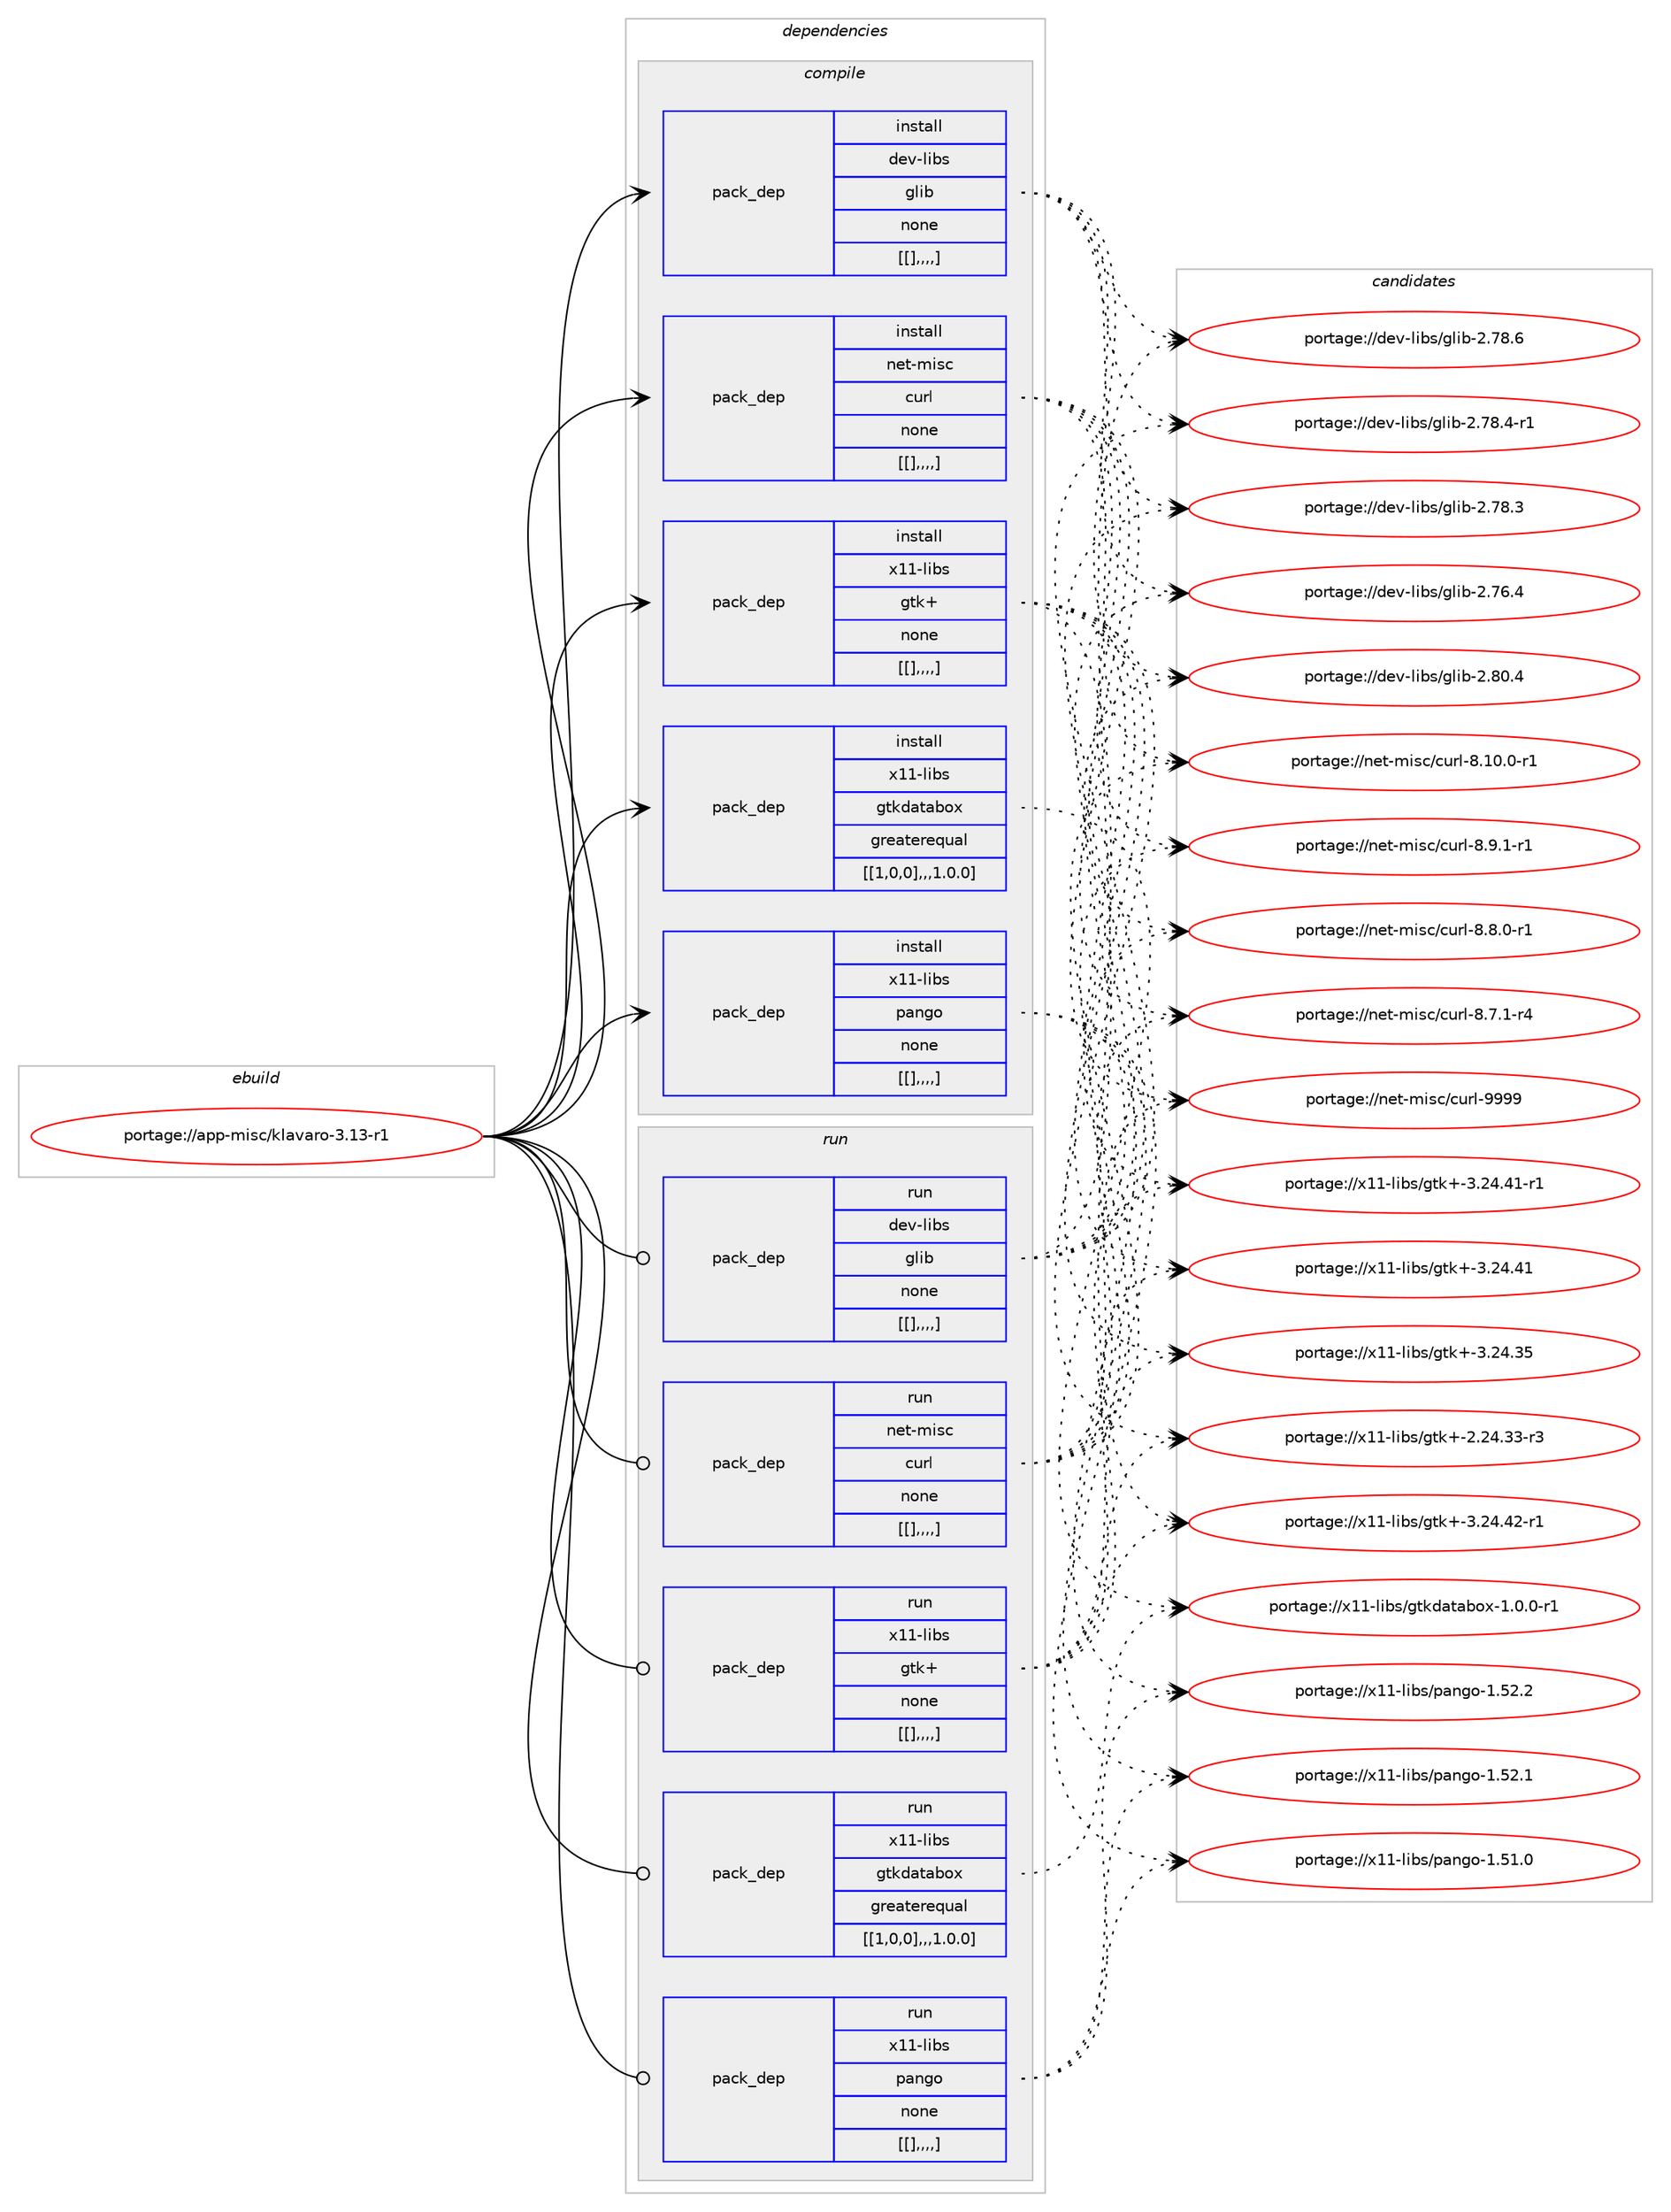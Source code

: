 digraph prolog {

# *************
# Graph options
# *************

newrank=true;
concentrate=true;
compound=true;
graph [rankdir=LR,fontname=Helvetica,fontsize=10,ranksep=1.5];#, ranksep=2.5, nodesep=0.2];
edge  [arrowhead=vee];
node  [fontname=Helvetica,fontsize=10];

# **********
# The ebuild
# **********

subgraph cluster_leftcol {
color=gray;
label=<<i>ebuild</i>>;
id [label="portage://app-misc/klavaro-3.13-r1", color=red, width=4, href="../app-misc/klavaro-3.13-r1.svg"];
}

# ****************
# The dependencies
# ****************

subgraph cluster_midcol {
color=gray;
label=<<i>dependencies</i>>;
subgraph cluster_compile {
fillcolor="#eeeeee";
style=filled;
label=<<i>compile</i>>;
subgraph pack29564 {
dependency42239 [label=<<TABLE BORDER="0" CELLBORDER="1" CELLSPACING="0" CELLPADDING="4" WIDTH="220"><TR><TD ROWSPAN="6" CELLPADDING="30">pack_dep</TD></TR><TR><TD WIDTH="110">install</TD></TR><TR><TD>dev-libs</TD></TR><TR><TD>glib</TD></TR><TR><TD>none</TD></TR><TR><TD>[[],,,,]</TD></TR></TABLE>>, shape=none, color=blue];
}
id:e -> dependency42239:w [weight=20,style="solid",arrowhead="vee"];
subgraph pack29565 {
dependency42240 [label=<<TABLE BORDER="0" CELLBORDER="1" CELLSPACING="0" CELLPADDING="4" WIDTH="220"><TR><TD ROWSPAN="6" CELLPADDING="30">pack_dep</TD></TR><TR><TD WIDTH="110">install</TD></TR><TR><TD>net-misc</TD></TR><TR><TD>curl</TD></TR><TR><TD>none</TD></TR><TR><TD>[[],,,,]</TD></TR></TABLE>>, shape=none, color=blue];
}
id:e -> dependency42240:w [weight=20,style="solid",arrowhead="vee"];
subgraph pack29566 {
dependency42241 [label=<<TABLE BORDER="0" CELLBORDER="1" CELLSPACING="0" CELLPADDING="4" WIDTH="220"><TR><TD ROWSPAN="6" CELLPADDING="30">pack_dep</TD></TR><TR><TD WIDTH="110">install</TD></TR><TR><TD>x11-libs</TD></TR><TR><TD>gtk+</TD></TR><TR><TD>none</TD></TR><TR><TD>[[],,,,]</TD></TR></TABLE>>, shape=none, color=blue];
}
id:e -> dependency42241:w [weight=20,style="solid",arrowhead="vee"];
subgraph pack29567 {
dependency42242 [label=<<TABLE BORDER="0" CELLBORDER="1" CELLSPACING="0" CELLPADDING="4" WIDTH="220"><TR><TD ROWSPAN="6" CELLPADDING="30">pack_dep</TD></TR><TR><TD WIDTH="110">install</TD></TR><TR><TD>x11-libs</TD></TR><TR><TD>gtkdatabox</TD></TR><TR><TD>greaterequal</TD></TR><TR><TD>[[1,0,0],,,1.0.0]</TD></TR></TABLE>>, shape=none, color=blue];
}
id:e -> dependency42242:w [weight=20,style="solid",arrowhead="vee"];
subgraph pack29568 {
dependency42243 [label=<<TABLE BORDER="0" CELLBORDER="1" CELLSPACING="0" CELLPADDING="4" WIDTH="220"><TR><TD ROWSPAN="6" CELLPADDING="30">pack_dep</TD></TR><TR><TD WIDTH="110">install</TD></TR><TR><TD>x11-libs</TD></TR><TR><TD>pango</TD></TR><TR><TD>none</TD></TR><TR><TD>[[],,,,]</TD></TR></TABLE>>, shape=none, color=blue];
}
id:e -> dependency42243:w [weight=20,style="solid",arrowhead="vee"];
}
subgraph cluster_compileandrun {
fillcolor="#eeeeee";
style=filled;
label=<<i>compile and run</i>>;
}
subgraph cluster_run {
fillcolor="#eeeeee";
style=filled;
label=<<i>run</i>>;
subgraph pack29569 {
dependency42244 [label=<<TABLE BORDER="0" CELLBORDER="1" CELLSPACING="0" CELLPADDING="4" WIDTH="220"><TR><TD ROWSPAN="6" CELLPADDING="30">pack_dep</TD></TR><TR><TD WIDTH="110">run</TD></TR><TR><TD>dev-libs</TD></TR><TR><TD>glib</TD></TR><TR><TD>none</TD></TR><TR><TD>[[],,,,]</TD></TR></TABLE>>, shape=none, color=blue];
}
id:e -> dependency42244:w [weight=20,style="solid",arrowhead="odot"];
subgraph pack29570 {
dependency42245 [label=<<TABLE BORDER="0" CELLBORDER="1" CELLSPACING="0" CELLPADDING="4" WIDTH="220"><TR><TD ROWSPAN="6" CELLPADDING="30">pack_dep</TD></TR><TR><TD WIDTH="110">run</TD></TR><TR><TD>net-misc</TD></TR><TR><TD>curl</TD></TR><TR><TD>none</TD></TR><TR><TD>[[],,,,]</TD></TR></TABLE>>, shape=none, color=blue];
}
id:e -> dependency42245:w [weight=20,style="solid",arrowhead="odot"];
subgraph pack29571 {
dependency42246 [label=<<TABLE BORDER="0" CELLBORDER="1" CELLSPACING="0" CELLPADDING="4" WIDTH="220"><TR><TD ROWSPAN="6" CELLPADDING="30">pack_dep</TD></TR><TR><TD WIDTH="110">run</TD></TR><TR><TD>x11-libs</TD></TR><TR><TD>gtk+</TD></TR><TR><TD>none</TD></TR><TR><TD>[[],,,,]</TD></TR></TABLE>>, shape=none, color=blue];
}
id:e -> dependency42246:w [weight=20,style="solid",arrowhead="odot"];
subgraph pack29572 {
dependency42247 [label=<<TABLE BORDER="0" CELLBORDER="1" CELLSPACING="0" CELLPADDING="4" WIDTH="220"><TR><TD ROWSPAN="6" CELLPADDING="30">pack_dep</TD></TR><TR><TD WIDTH="110">run</TD></TR><TR><TD>x11-libs</TD></TR><TR><TD>gtkdatabox</TD></TR><TR><TD>greaterequal</TD></TR><TR><TD>[[1,0,0],,,1.0.0]</TD></TR></TABLE>>, shape=none, color=blue];
}
id:e -> dependency42247:w [weight=20,style="solid",arrowhead="odot"];
subgraph pack29573 {
dependency42248 [label=<<TABLE BORDER="0" CELLBORDER="1" CELLSPACING="0" CELLPADDING="4" WIDTH="220"><TR><TD ROWSPAN="6" CELLPADDING="30">pack_dep</TD></TR><TR><TD WIDTH="110">run</TD></TR><TR><TD>x11-libs</TD></TR><TR><TD>pango</TD></TR><TR><TD>none</TD></TR><TR><TD>[[],,,,]</TD></TR></TABLE>>, shape=none, color=blue];
}
id:e -> dependency42248:w [weight=20,style="solid",arrowhead="odot"];
}
}

# **************
# The candidates
# **************

subgraph cluster_choices {
rank=same;
color=gray;
label=<<i>candidates</i>>;

subgraph choice29564 {
color=black;
nodesep=1;
choice1001011184510810598115471031081059845504656484652 [label="portage://dev-libs/glib-2.80.4", color=red, width=4,href="../dev-libs/glib-2.80.4.svg"];
choice1001011184510810598115471031081059845504655564654 [label="portage://dev-libs/glib-2.78.6", color=red, width=4,href="../dev-libs/glib-2.78.6.svg"];
choice10010111845108105981154710310810598455046555646524511449 [label="portage://dev-libs/glib-2.78.4-r1", color=red, width=4,href="../dev-libs/glib-2.78.4-r1.svg"];
choice1001011184510810598115471031081059845504655564651 [label="portage://dev-libs/glib-2.78.3", color=red, width=4,href="../dev-libs/glib-2.78.3.svg"];
choice1001011184510810598115471031081059845504655544652 [label="portage://dev-libs/glib-2.76.4", color=red, width=4,href="../dev-libs/glib-2.76.4.svg"];
dependency42239:e -> choice1001011184510810598115471031081059845504656484652:w [style=dotted,weight="100"];
dependency42239:e -> choice1001011184510810598115471031081059845504655564654:w [style=dotted,weight="100"];
dependency42239:e -> choice10010111845108105981154710310810598455046555646524511449:w [style=dotted,weight="100"];
dependency42239:e -> choice1001011184510810598115471031081059845504655564651:w [style=dotted,weight="100"];
dependency42239:e -> choice1001011184510810598115471031081059845504655544652:w [style=dotted,weight="100"];
}
subgraph choice29565 {
color=black;
nodesep=1;
choice110101116451091051159947991171141084557575757 [label="portage://net-misc/curl-9999", color=red, width=4,href="../net-misc/curl-9999.svg"];
choice11010111645109105115994799117114108455646494846484511449 [label="portage://net-misc/curl-8.10.0-r1", color=red, width=4,href="../net-misc/curl-8.10.0-r1.svg"];
choice110101116451091051159947991171141084556465746494511449 [label="portage://net-misc/curl-8.9.1-r1", color=red, width=4,href="../net-misc/curl-8.9.1-r1.svg"];
choice110101116451091051159947991171141084556465646484511449 [label="portage://net-misc/curl-8.8.0-r1", color=red, width=4,href="../net-misc/curl-8.8.0-r1.svg"];
choice110101116451091051159947991171141084556465546494511452 [label="portage://net-misc/curl-8.7.1-r4", color=red, width=4,href="../net-misc/curl-8.7.1-r4.svg"];
dependency42240:e -> choice110101116451091051159947991171141084557575757:w [style=dotted,weight="100"];
dependency42240:e -> choice11010111645109105115994799117114108455646494846484511449:w [style=dotted,weight="100"];
dependency42240:e -> choice110101116451091051159947991171141084556465746494511449:w [style=dotted,weight="100"];
dependency42240:e -> choice110101116451091051159947991171141084556465646484511449:w [style=dotted,weight="100"];
dependency42240:e -> choice110101116451091051159947991171141084556465546494511452:w [style=dotted,weight="100"];
}
subgraph choice29566 {
color=black;
nodesep=1;
choice12049494510810598115471031161074345514650524652504511449 [label="portage://x11-libs/gtk+-3.24.42-r1", color=red, width=4,href="../x11-libs/gtk+-3.24.42-r1.svg"];
choice12049494510810598115471031161074345514650524652494511449 [label="portage://x11-libs/gtk+-3.24.41-r1", color=red, width=4,href="../x11-libs/gtk+-3.24.41-r1.svg"];
choice1204949451081059811547103116107434551465052465249 [label="portage://x11-libs/gtk+-3.24.41", color=red, width=4,href="../x11-libs/gtk+-3.24.41.svg"];
choice1204949451081059811547103116107434551465052465153 [label="portage://x11-libs/gtk+-3.24.35", color=red, width=4,href="../x11-libs/gtk+-3.24.35.svg"];
choice12049494510810598115471031161074345504650524651514511451 [label="portage://x11-libs/gtk+-2.24.33-r3", color=red, width=4,href="../x11-libs/gtk+-2.24.33-r3.svg"];
dependency42241:e -> choice12049494510810598115471031161074345514650524652504511449:w [style=dotted,weight="100"];
dependency42241:e -> choice12049494510810598115471031161074345514650524652494511449:w [style=dotted,weight="100"];
dependency42241:e -> choice1204949451081059811547103116107434551465052465249:w [style=dotted,weight="100"];
dependency42241:e -> choice1204949451081059811547103116107434551465052465153:w [style=dotted,weight="100"];
dependency42241:e -> choice12049494510810598115471031161074345504650524651514511451:w [style=dotted,weight="100"];
}
subgraph choice29567 {
color=black;
nodesep=1;
choice12049494510810598115471031161071009711697981111204549464846484511449 [label="portage://x11-libs/gtkdatabox-1.0.0-r1", color=red, width=4,href="../x11-libs/gtkdatabox-1.0.0-r1.svg"];
dependency42242:e -> choice12049494510810598115471031161071009711697981111204549464846484511449:w [style=dotted,weight="100"];
}
subgraph choice29568 {
color=black;
nodesep=1;
choice12049494510810598115471129711010311145494653504650 [label="portage://x11-libs/pango-1.52.2", color=red, width=4,href="../x11-libs/pango-1.52.2.svg"];
choice12049494510810598115471129711010311145494653504649 [label="portage://x11-libs/pango-1.52.1", color=red, width=4,href="../x11-libs/pango-1.52.1.svg"];
choice12049494510810598115471129711010311145494653494648 [label="portage://x11-libs/pango-1.51.0", color=red, width=4,href="../x11-libs/pango-1.51.0.svg"];
dependency42243:e -> choice12049494510810598115471129711010311145494653504650:w [style=dotted,weight="100"];
dependency42243:e -> choice12049494510810598115471129711010311145494653504649:w [style=dotted,weight="100"];
dependency42243:e -> choice12049494510810598115471129711010311145494653494648:w [style=dotted,weight="100"];
}
subgraph choice29569 {
color=black;
nodesep=1;
choice1001011184510810598115471031081059845504656484652 [label="portage://dev-libs/glib-2.80.4", color=red, width=4,href="../dev-libs/glib-2.80.4.svg"];
choice1001011184510810598115471031081059845504655564654 [label="portage://dev-libs/glib-2.78.6", color=red, width=4,href="../dev-libs/glib-2.78.6.svg"];
choice10010111845108105981154710310810598455046555646524511449 [label="portage://dev-libs/glib-2.78.4-r1", color=red, width=4,href="../dev-libs/glib-2.78.4-r1.svg"];
choice1001011184510810598115471031081059845504655564651 [label="portage://dev-libs/glib-2.78.3", color=red, width=4,href="../dev-libs/glib-2.78.3.svg"];
choice1001011184510810598115471031081059845504655544652 [label="portage://dev-libs/glib-2.76.4", color=red, width=4,href="../dev-libs/glib-2.76.4.svg"];
dependency42244:e -> choice1001011184510810598115471031081059845504656484652:w [style=dotted,weight="100"];
dependency42244:e -> choice1001011184510810598115471031081059845504655564654:w [style=dotted,weight="100"];
dependency42244:e -> choice10010111845108105981154710310810598455046555646524511449:w [style=dotted,weight="100"];
dependency42244:e -> choice1001011184510810598115471031081059845504655564651:w [style=dotted,weight="100"];
dependency42244:e -> choice1001011184510810598115471031081059845504655544652:w [style=dotted,weight="100"];
}
subgraph choice29570 {
color=black;
nodesep=1;
choice110101116451091051159947991171141084557575757 [label="portage://net-misc/curl-9999", color=red, width=4,href="../net-misc/curl-9999.svg"];
choice11010111645109105115994799117114108455646494846484511449 [label="portage://net-misc/curl-8.10.0-r1", color=red, width=4,href="../net-misc/curl-8.10.0-r1.svg"];
choice110101116451091051159947991171141084556465746494511449 [label="portage://net-misc/curl-8.9.1-r1", color=red, width=4,href="../net-misc/curl-8.9.1-r1.svg"];
choice110101116451091051159947991171141084556465646484511449 [label="portage://net-misc/curl-8.8.0-r1", color=red, width=4,href="../net-misc/curl-8.8.0-r1.svg"];
choice110101116451091051159947991171141084556465546494511452 [label="portage://net-misc/curl-8.7.1-r4", color=red, width=4,href="../net-misc/curl-8.7.1-r4.svg"];
dependency42245:e -> choice110101116451091051159947991171141084557575757:w [style=dotted,weight="100"];
dependency42245:e -> choice11010111645109105115994799117114108455646494846484511449:w [style=dotted,weight="100"];
dependency42245:e -> choice110101116451091051159947991171141084556465746494511449:w [style=dotted,weight="100"];
dependency42245:e -> choice110101116451091051159947991171141084556465646484511449:w [style=dotted,weight="100"];
dependency42245:e -> choice110101116451091051159947991171141084556465546494511452:w [style=dotted,weight="100"];
}
subgraph choice29571 {
color=black;
nodesep=1;
choice12049494510810598115471031161074345514650524652504511449 [label="portage://x11-libs/gtk+-3.24.42-r1", color=red, width=4,href="../x11-libs/gtk+-3.24.42-r1.svg"];
choice12049494510810598115471031161074345514650524652494511449 [label="portage://x11-libs/gtk+-3.24.41-r1", color=red, width=4,href="../x11-libs/gtk+-3.24.41-r1.svg"];
choice1204949451081059811547103116107434551465052465249 [label="portage://x11-libs/gtk+-3.24.41", color=red, width=4,href="../x11-libs/gtk+-3.24.41.svg"];
choice1204949451081059811547103116107434551465052465153 [label="portage://x11-libs/gtk+-3.24.35", color=red, width=4,href="../x11-libs/gtk+-3.24.35.svg"];
choice12049494510810598115471031161074345504650524651514511451 [label="portage://x11-libs/gtk+-2.24.33-r3", color=red, width=4,href="../x11-libs/gtk+-2.24.33-r3.svg"];
dependency42246:e -> choice12049494510810598115471031161074345514650524652504511449:w [style=dotted,weight="100"];
dependency42246:e -> choice12049494510810598115471031161074345514650524652494511449:w [style=dotted,weight="100"];
dependency42246:e -> choice1204949451081059811547103116107434551465052465249:w [style=dotted,weight="100"];
dependency42246:e -> choice1204949451081059811547103116107434551465052465153:w [style=dotted,weight="100"];
dependency42246:e -> choice12049494510810598115471031161074345504650524651514511451:w [style=dotted,weight="100"];
}
subgraph choice29572 {
color=black;
nodesep=1;
choice12049494510810598115471031161071009711697981111204549464846484511449 [label="portage://x11-libs/gtkdatabox-1.0.0-r1", color=red, width=4,href="../x11-libs/gtkdatabox-1.0.0-r1.svg"];
dependency42247:e -> choice12049494510810598115471031161071009711697981111204549464846484511449:w [style=dotted,weight="100"];
}
subgraph choice29573 {
color=black;
nodesep=1;
choice12049494510810598115471129711010311145494653504650 [label="portage://x11-libs/pango-1.52.2", color=red, width=4,href="../x11-libs/pango-1.52.2.svg"];
choice12049494510810598115471129711010311145494653504649 [label="portage://x11-libs/pango-1.52.1", color=red, width=4,href="../x11-libs/pango-1.52.1.svg"];
choice12049494510810598115471129711010311145494653494648 [label="portage://x11-libs/pango-1.51.0", color=red, width=4,href="../x11-libs/pango-1.51.0.svg"];
dependency42248:e -> choice12049494510810598115471129711010311145494653504650:w [style=dotted,weight="100"];
dependency42248:e -> choice12049494510810598115471129711010311145494653504649:w [style=dotted,weight="100"];
dependency42248:e -> choice12049494510810598115471129711010311145494653494648:w [style=dotted,weight="100"];
}
}

}
